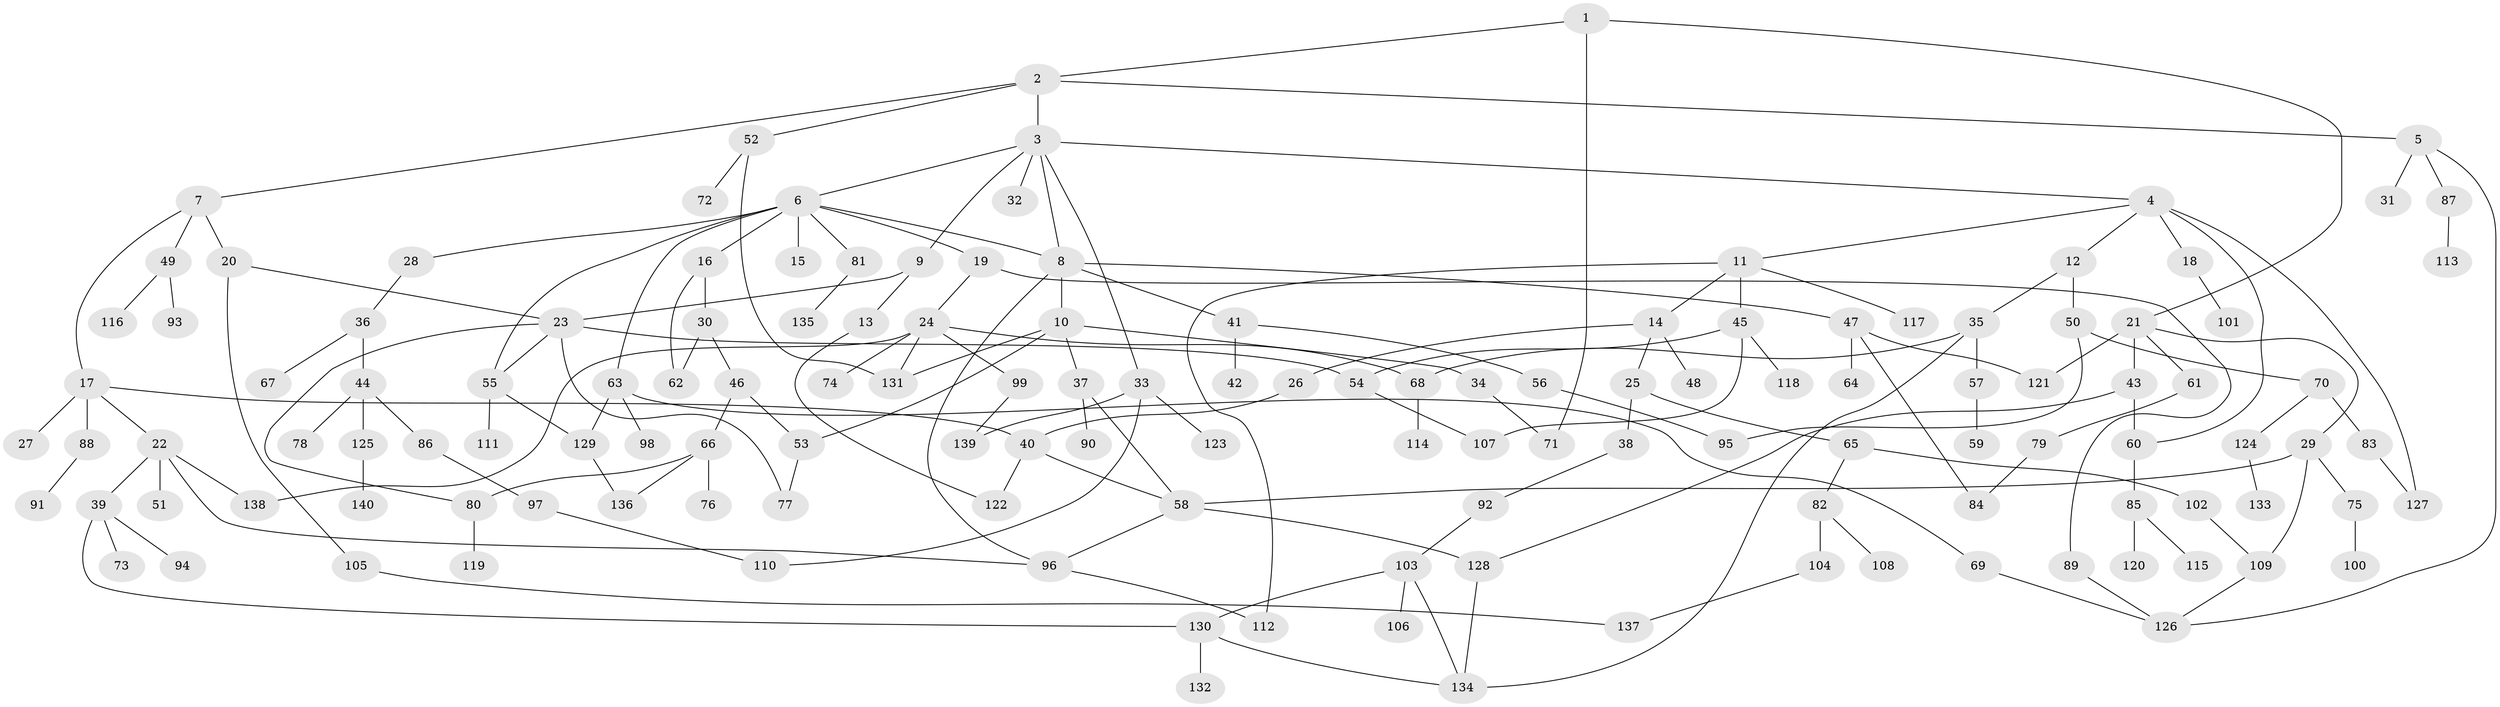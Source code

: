 // coarse degree distribution, {3: 0.21978021978021978, 10: 0.01098901098901099, 9: 0.02197802197802198, 6: 0.02197802197802198, 8: 0.02197802197802198, 4: 0.12087912087912088, 1: 0.2857142857142857, 7: 0.02197802197802198, 5: 0.02197802197802198, 2: 0.25274725274725274}
// Generated by graph-tools (version 1.1) at 2025/41/03/06/25 10:41:26]
// undirected, 140 vertices, 179 edges
graph export_dot {
graph [start="1"]
  node [color=gray90,style=filled];
  1;
  2;
  3;
  4;
  5;
  6;
  7;
  8;
  9;
  10;
  11;
  12;
  13;
  14;
  15;
  16;
  17;
  18;
  19;
  20;
  21;
  22;
  23;
  24;
  25;
  26;
  27;
  28;
  29;
  30;
  31;
  32;
  33;
  34;
  35;
  36;
  37;
  38;
  39;
  40;
  41;
  42;
  43;
  44;
  45;
  46;
  47;
  48;
  49;
  50;
  51;
  52;
  53;
  54;
  55;
  56;
  57;
  58;
  59;
  60;
  61;
  62;
  63;
  64;
  65;
  66;
  67;
  68;
  69;
  70;
  71;
  72;
  73;
  74;
  75;
  76;
  77;
  78;
  79;
  80;
  81;
  82;
  83;
  84;
  85;
  86;
  87;
  88;
  89;
  90;
  91;
  92;
  93;
  94;
  95;
  96;
  97;
  98;
  99;
  100;
  101;
  102;
  103;
  104;
  105;
  106;
  107;
  108;
  109;
  110;
  111;
  112;
  113;
  114;
  115;
  116;
  117;
  118;
  119;
  120;
  121;
  122;
  123;
  124;
  125;
  126;
  127;
  128;
  129;
  130;
  131;
  132;
  133;
  134;
  135;
  136;
  137;
  138;
  139;
  140;
  1 -- 2;
  1 -- 21;
  1 -- 71;
  2 -- 3;
  2 -- 5;
  2 -- 7;
  2 -- 52;
  3 -- 4;
  3 -- 6;
  3 -- 8;
  3 -- 9;
  3 -- 32;
  3 -- 33;
  4 -- 11;
  4 -- 12;
  4 -- 18;
  4 -- 60;
  4 -- 127;
  5 -- 31;
  5 -- 87;
  5 -- 126;
  6 -- 15;
  6 -- 16;
  6 -- 19;
  6 -- 28;
  6 -- 55;
  6 -- 63;
  6 -- 81;
  6 -- 8;
  7 -- 17;
  7 -- 20;
  7 -- 49;
  8 -- 10;
  8 -- 41;
  8 -- 47;
  8 -- 96;
  9 -- 13;
  9 -- 23;
  10 -- 34;
  10 -- 37;
  10 -- 131;
  10 -- 53;
  11 -- 14;
  11 -- 45;
  11 -- 117;
  11 -- 112;
  12 -- 35;
  12 -- 50;
  13 -- 122;
  14 -- 25;
  14 -- 26;
  14 -- 48;
  16 -- 30;
  16 -- 62;
  17 -- 22;
  17 -- 27;
  17 -- 40;
  17 -- 88;
  18 -- 101;
  19 -- 24;
  19 -- 89;
  20 -- 105;
  20 -- 23;
  21 -- 29;
  21 -- 43;
  21 -- 61;
  21 -- 121;
  22 -- 39;
  22 -- 51;
  22 -- 138;
  22 -- 96;
  23 -- 54;
  23 -- 80;
  23 -- 77;
  23 -- 55;
  24 -- 74;
  24 -- 99;
  24 -- 131;
  24 -- 68;
  24 -- 138;
  25 -- 38;
  25 -- 65;
  26 -- 40;
  28 -- 36;
  29 -- 58;
  29 -- 75;
  29 -- 109;
  30 -- 46;
  30 -- 62;
  33 -- 123;
  33 -- 139;
  33 -- 110;
  34 -- 71;
  35 -- 57;
  35 -- 68;
  35 -- 134;
  36 -- 44;
  36 -- 67;
  37 -- 90;
  37 -- 58;
  38 -- 92;
  39 -- 73;
  39 -- 94;
  39 -- 130;
  40 -- 122;
  40 -- 58;
  41 -- 42;
  41 -- 56;
  43 -- 128;
  43 -- 60;
  44 -- 78;
  44 -- 86;
  44 -- 125;
  45 -- 107;
  45 -- 118;
  45 -- 54;
  46 -- 53;
  46 -- 66;
  47 -- 64;
  47 -- 84;
  47 -- 121;
  49 -- 93;
  49 -- 116;
  50 -- 70;
  50 -- 95;
  52 -- 72;
  52 -- 131;
  53 -- 77;
  54 -- 107;
  55 -- 111;
  55 -- 129;
  56 -- 95;
  57 -- 59;
  58 -- 96;
  58 -- 128;
  60 -- 85;
  61 -- 79;
  63 -- 69;
  63 -- 98;
  63 -- 129;
  65 -- 82;
  65 -- 102;
  66 -- 76;
  66 -- 80;
  66 -- 136;
  68 -- 114;
  69 -- 126;
  70 -- 83;
  70 -- 124;
  75 -- 100;
  79 -- 84;
  80 -- 119;
  81 -- 135;
  82 -- 104;
  82 -- 108;
  83 -- 127;
  85 -- 115;
  85 -- 120;
  86 -- 97;
  87 -- 113;
  88 -- 91;
  89 -- 126;
  92 -- 103;
  96 -- 112;
  97 -- 110;
  99 -- 139;
  102 -- 109;
  103 -- 106;
  103 -- 130;
  103 -- 134;
  104 -- 137;
  105 -- 137;
  109 -- 126;
  124 -- 133;
  125 -- 140;
  128 -- 134;
  129 -- 136;
  130 -- 132;
  130 -- 134;
}
